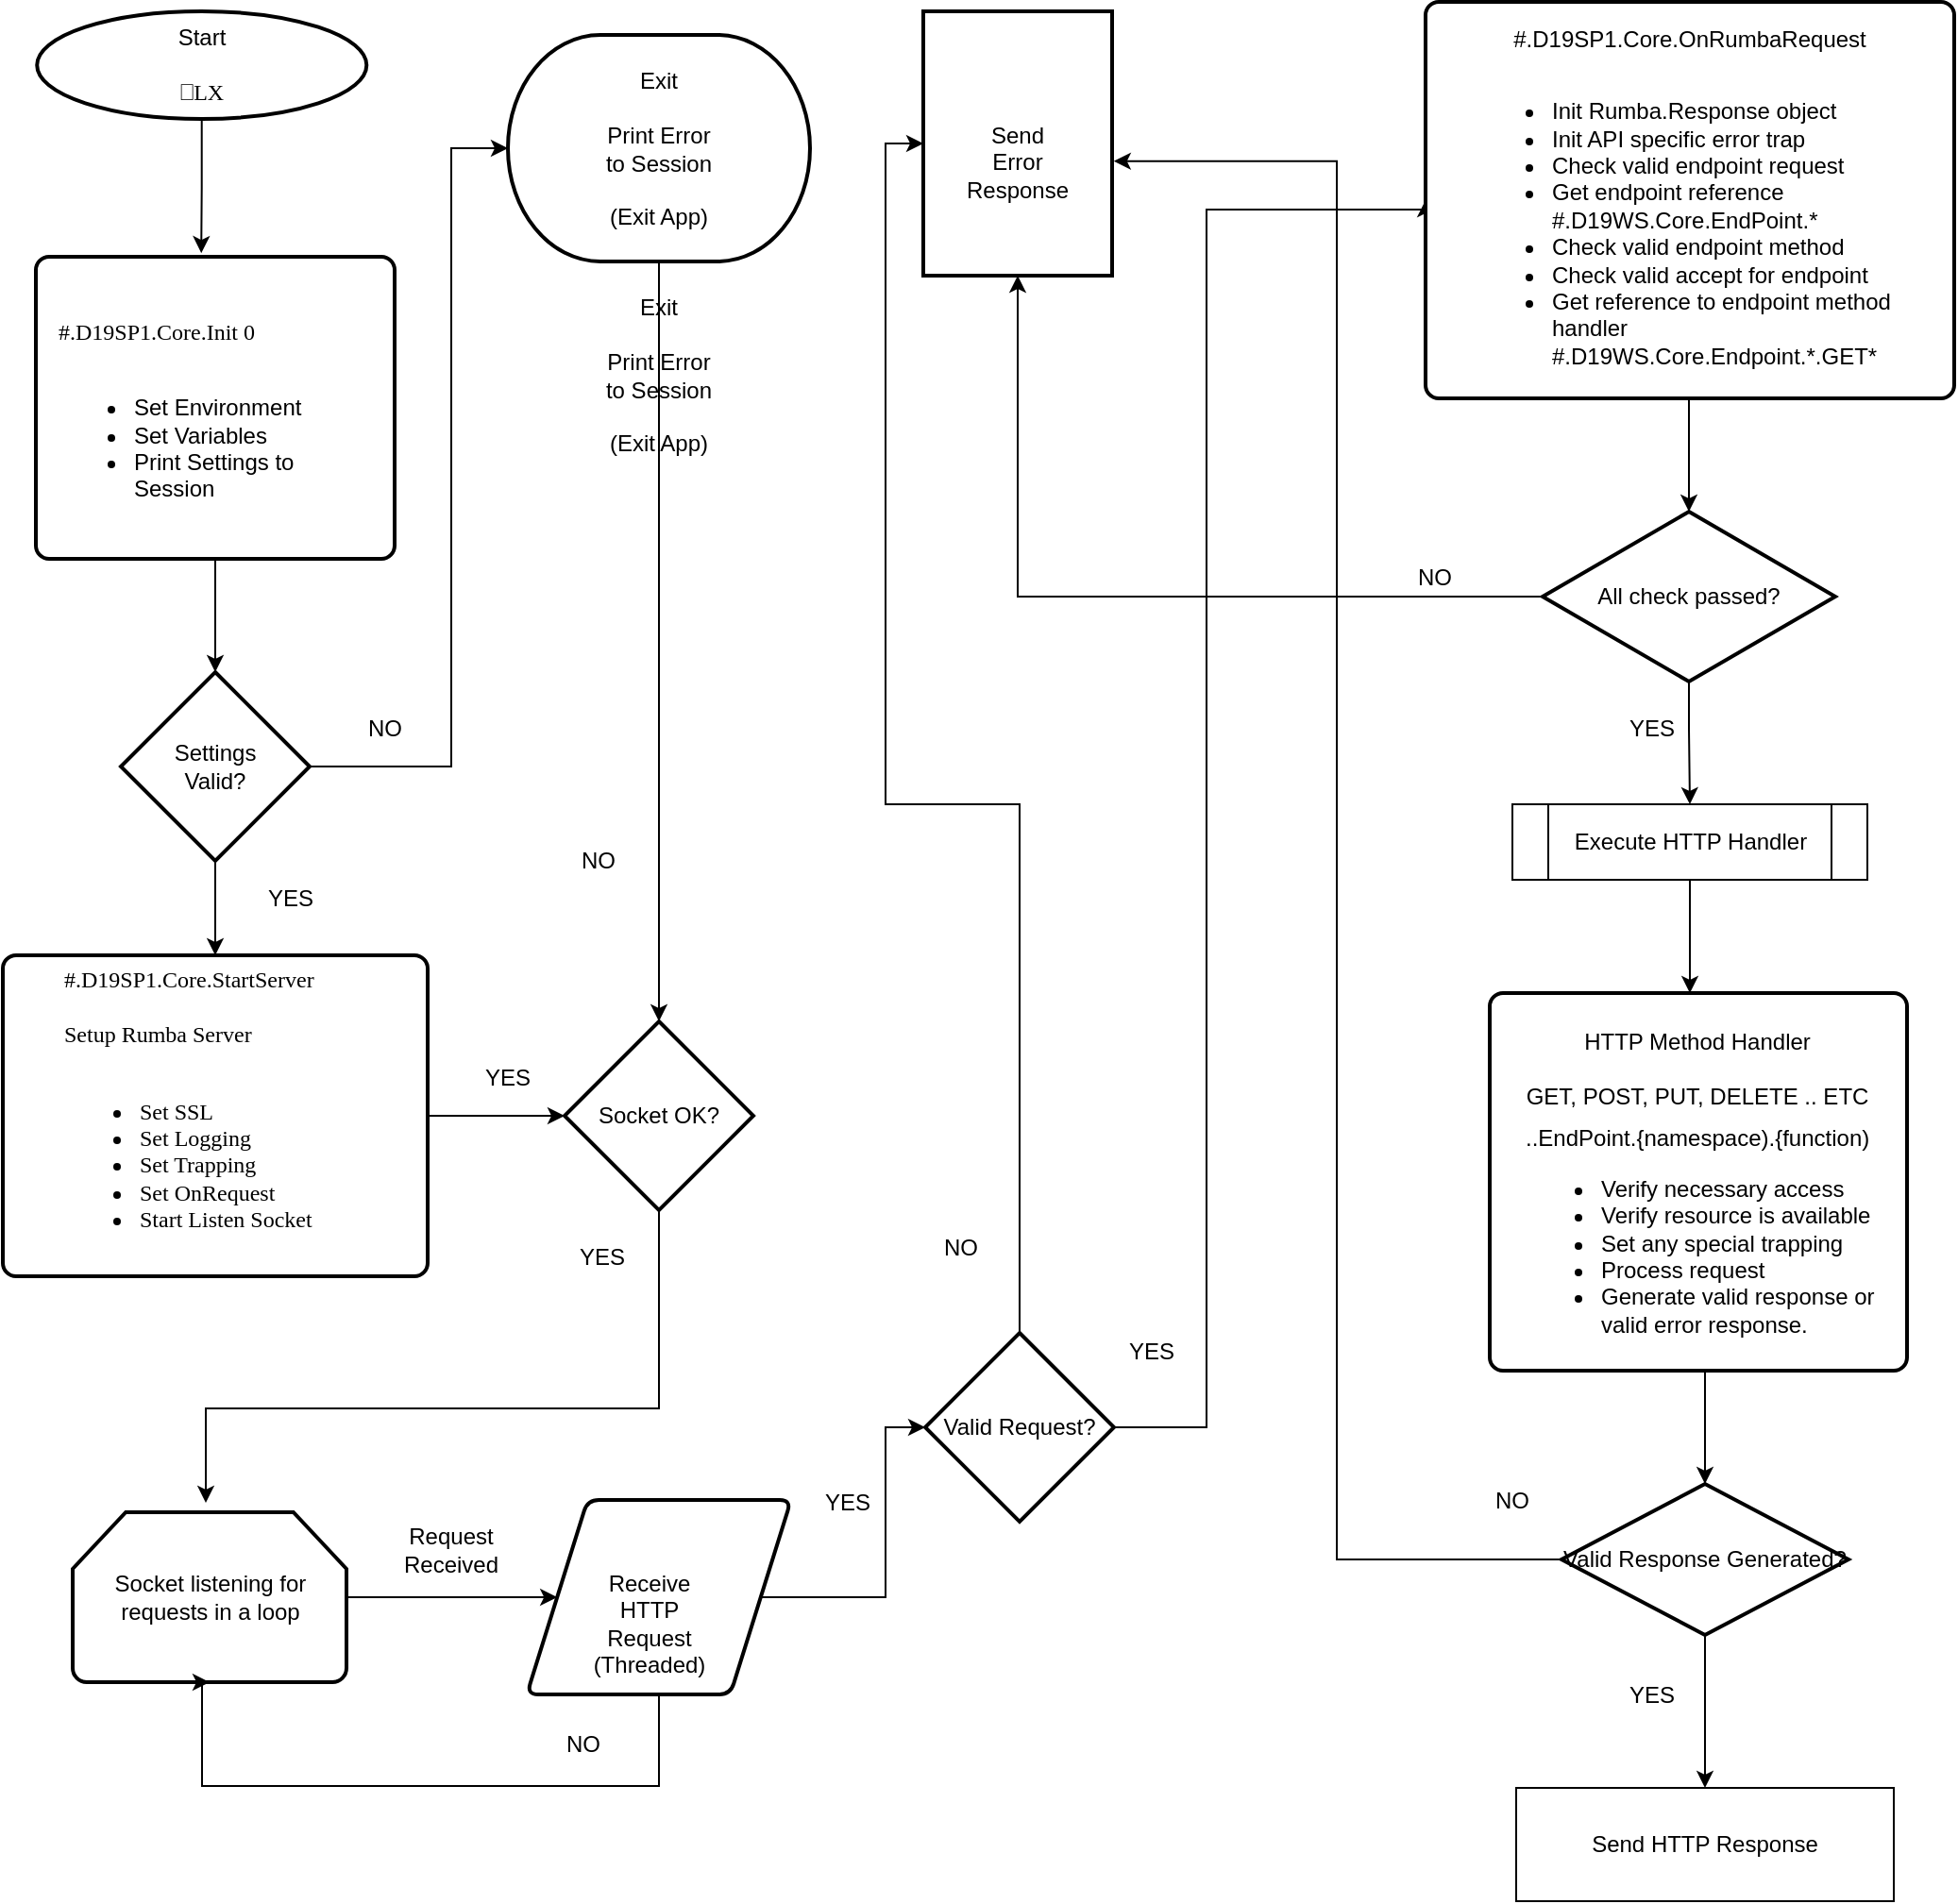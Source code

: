 <mxfile pages="1" version="11.2.6" type="device"><diagram id="DM1cTF0B-I1Bng4toLmh" name="Page-1"><mxGraphModel dx="1527" dy="976" grid="1" gridSize="10" guides="1" tooltips="1" connect="1" arrows="1" fold="1" page="1" pageScale="1" pageWidth="1100" pageHeight="850" math="0" shadow="0"><root><mxCell id="0"/><mxCell id="1" parent="0"/><mxCell id="H2u5IzxLmyah5cNSMY03-26" style="edgeStyle=orthogonalEdgeStyle;rounded=0;orthogonalLoop=1;jettySize=auto;html=1;exitX=0.5;exitY=1;exitDx=0;exitDy=0;exitPerimeter=0;entryX=0.5;entryY=0;entryDx=0;entryDy=0;" parent="1" source="H2u5IzxLmyah5cNSMY03-6" target="H2u5IzxLmyah5cNSMY03-24" edge="1"><mxGeometry relative="1" as="geometry"/></mxCell><mxCell id="H2u5IzxLmyah5cNSMY03-18" value="" style="group" parent="1" vertex="1" connectable="0"><mxGeometry x="300" y="42.5" width="160" height="120" as="geometry"/></mxCell><mxCell id="yEkhbc26tBmDR40aahWK-27" value="" style="edgeStyle=orthogonalEdgeStyle;rounded=0;orthogonalLoop=1;jettySize=auto;html=1;" edge="1" parent="H2u5IzxLmyah5cNSMY03-18" source="yEkhbc26tBmDR40aahWK-11" target="H2u5IzxLmyah5cNSMY03-11"><mxGeometry relative="1" as="geometry"/></mxCell><mxCell id="yEkhbc26tBmDR40aahWK-11" value="Exit&lt;br&gt;&lt;br&gt;Print Error to Session&lt;br&gt;&lt;br&gt;(Exit App)" style="text;html=1;strokeColor=none;fillColor=none;align=center;verticalAlign=middle;whiteSpace=wrap;rounded=0;" vertex="1" parent="H2u5IzxLmyah5cNSMY03-18"><mxGeometry x="48" y="160" width="64" height="40.0" as="geometry"/></mxCell><mxCell id="yEkhbc26tBmDR40aahWK-12" value="" style="group" vertex="1" connectable="0" parent="H2u5IzxLmyah5cNSMY03-18"><mxGeometry width="160" height="120.0" as="geometry"/></mxCell><mxCell id="yEkhbc26tBmDR40aahWK-19" value="" style="group" vertex="1" connectable="0" parent="yEkhbc26tBmDR40aahWK-12"><mxGeometry width="160" height="120.0" as="geometry"/></mxCell><mxCell id="H2u5IzxLmyah5cNSMY03-10" value="" style="strokeWidth=2;html=1;shape=mxgraph.flowchart.terminator;whiteSpace=wrap;" parent="yEkhbc26tBmDR40aahWK-19" vertex="1"><mxGeometry width="160" height="120.0" as="geometry"/></mxCell><mxCell id="H2u5IzxLmyah5cNSMY03-11" value="Exit&lt;br&gt;&lt;br&gt;Print Error to Session&lt;br&gt;&lt;br&gt;(Exit App)" style="text;html=1;strokeColor=none;fillColor=none;align=center;verticalAlign=middle;whiteSpace=wrap;rounded=0;" parent="yEkhbc26tBmDR40aahWK-19" vertex="1"><mxGeometry x="48" y="40.0" width="64" height="40.0" as="geometry"/></mxCell><mxCell id="H2u5IzxLmyah5cNSMY03-20" value="NO" style="text;html=1;strokeColor=none;fillColor=none;align=center;verticalAlign=middle;whiteSpace=wrap;rounded=0;" parent="1" vertex="1"><mxGeometry x="215" y="400" width="40" height="20" as="geometry"/></mxCell><mxCell id="H2u5IzxLmyah5cNSMY03-28" value="" style="group" parent="1" vertex="1" connectable="0"><mxGeometry x="50" y="160" width="190" height="160" as="geometry"/></mxCell><mxCell id="H2u5IzxLmyah5cNSMY03-5" value="" style="rounded=1;whiteSpace=wrap;html=1;absoluteArcSize=1;arcSize=14;strokeWidth=2;" parent="H2u5IzxLmyah5cNSMY03-28" vertex="1"><mxGeometry width="190" height="160" as="geometry"/></mxCell><mxCell id="H2u5IzxLmyah5cNSMY03-9" value="&lt;br style=&quot;font-family: &amp;#34;apl385 unicode&amp;#34; ; white-space: pre&quot;&gt;&lt;span style=&quot;font-family: &amp;#34;apl385 unicode&amp;#34; ; white-space: pre&quot;&gt;#.D19SP1.Core.Init 0&lt;/span&gt;&lt;br&gt;&lt;br&gt;&lt;ul&gt;&lt;li&gt;&lt;span&gt;Set Environment&lt;/span&gt;&lt;/li&gt;&lt;li&gt;Set Variables&lt;/li&gt;&lt;li&gt;Print Settings to Session&lt;/li&gt;&lt;/ul&gt;" style="text;html=1;strokeColor=none;fillColor=none;align=left;verticalAlign=middle;whiteSpace=wrap;rounded=0;" parent="H2u5IzxLmyah5cNSMY03-28" vertex="1"><mxGeometry x="10" y="10" width="170" height="140" as="geometry"/></mxCell><mxCell id="H2u5IzxLmyah5cNSMY03-29" value="" style="group" parent="1" vertex="1" connectable="0"><mxGeometry x="95" y="380" width="100" height="100" as="geometry"/></mxCell><mxCell id="H2u5IzxLmyah5cNSMY03-6" value="" style="strokeWidth=2;html=1;shape=mxgraph.flowchart.decision;whiteSpace=wrap;" parent="H2u5IzxLmyah5cNSMY03-29" vertex="1"><mxGeometry width="100" height="100" as="geometry"/></mxCell><mxCell id="H2u5IzxLmyah5cNSMY03-14" value="Settings Valid?" style="text;html=1;strokeColor=none;fillColor=none;align=center;verticalAlign=middle;whiteSpace=wrap;rounded=0;" parent="H2u5IzxLmyah5cNSMY03-29" vertex="1"><mxGeometry x="30" y="40" width="40" height="20" as="geometry"/></mxCell><mxCell id="H2u5IzxLmyah5cNSMY03-31" style="edgeStyle=orthogonalEdgeStyle;rounded=0;orthogonalLoop=1;jettySize=auto;html=1;exitX=0.5;exitY=1;exitDx=0;exitDy=0;entryX=0.5;entryY=0;entryDx=0;entryDy=0;entryPerimeter=0;" parent="1" source="H2u5IzxLmyah5cNSMY03-5" target="H2u5IzxLmyah5cNSMY03-6" edge="1"><mxGeometry relative="1" as="geometry"/></mxCell><mxCell id="H2u5IzxLmyah5cNSMY03-34" value="YES" style="text;html=1;strokeColor=none;fillColor=none;align=center;verticalAlign=middle;whiteSpace=wrap;rounded=0;" parent="1" vertex="1"><mxGeometry x="165" y="490" width="40" height="20" as="geometry"/></mxCell><mxCell id="H2u5IzxLmyah5cNSMY03-36" value="" style="group" parent="1" vertex="1" connectable="0"><mxGeometry x="32.5" y="530" width="225" height="170" as="geometry"/></mxCell><mxCell id="H2u5IzxLmyah5cNSMY03-24" value="" style="rounded=1;whiteSpace=wrap;html=1;absoluteArcSize=1;arcSize=14;strokeWidth=2;" parent="H2u5IzxLmyah5cNSMY03-36" vertex="1"><mxGeometry width="225" height="170" as="geometry"/></mxCell><mxCell id="H2u5IzxLmyah5cNSMY03-35" value="&lt;code&gt;&lt;br&gt;&lt;span style=&quot;white-space: pre ; font-family: &amp;#34;apl385 unicode&amp;#34;&quot;&gt;#.D19SP1.Core.StartServer&lt;br&gt;&lt;br&gt;Setup Rumba Server &lt;br&gt;&lt;br&gt;&lt;ul&gt;&lt;li&gt;&lt;code&gt;&lt;span style=&quot;white-space: pre ; font-family: &amp;#34;apl385 unicode&amp;#34;&quot;&gt;Set SSL&lt;/span&gt;&lt;/code&gt;&lt;/li&gt;&lt;li&gt;&lt;code&gt;&lt;span style=&quot;white-space: pre ; font-family: &amp;#34;apl385 unicode&amp;#34;&quot;&gt;Set Logging&lt;/span&gt;&lt;/code&gt;&lt;/li&gt;&lt;li&gt;&lt;code&gt;&lt;span style=&quot;white-space: pre ; font-family: &amp;#34;apl385 unicode&amp;#34;&quot;&gt;Set Trapping&lt;/span&gt;&lt;/code&gt;&lt;/li&gt;&lt;li&gt;&lt;code&gt;&lt;span style=&quot;white-space: pre ; font-family: &amp;#34;apl385 unicode&amp;#34;&quot;&gt;Set OnRequest&lt;/span&gt;&lt;/code&gt;&lt;/li&gt;&lt;li&gt;&lt;code&gt;&lt;span style=&quot;white-space: pre ; font-family: &amp;#34;apl385 unicode&amp;#34;&quot;&gt;Start Listen Socket&lt;/span&gt;&lt;/code&gt;&lt;/li&gt;&lt;/ul&gt;&lt;/span&gt;&lt;/code&gt;" style="text;html=1;strokeColor=none;fillColor=none;align=left;verticalAlign=middle;whiteSpace=wrap;rounded=0;" parent="H2u5IzxLmyah5cNSMY03-36" vertex="1"><mxGeometry x="30" y="10" width="160" height="130" as="geometry"/></mxCell><mxCell id="yEkhbc26tBmDR40aahWK-38" style="edgeStyle=orthogonalEdgeStyle;rounded=0;orthogonalLoop=1;jettySize=auto;html=1;" edge="1" parent="1" source="H2u5IzxLmyah5cNSMY03-38"><mxGeometry relative="1" as="geometry"><mxPoint x="140" y="820" as="targetPoint"/><Array as="points"><mxPoint x="380" y="770"/><mxPoint x="140" y="770"/></Array></mxGeometry></mxCell><mxCell id="H2u5IzxLmyah5cNSMY03-38" value="Socket OK?" style="strokeWidth=2;html=1;shape=mxgraph.flowchart.decision;whiteSpace=wrap;" parent="1" vertex="1"><mxGeometry x="330" y="565" width="100" height="100" as="geometry"/></mxCell><mxCell id="H2u5IzxLmyah5cNSMY03-41" value="NO" style="text;html=1;strokeColor=none;fillColor=none;align=center;verticalAlign=middle;whiteSpace=wrap;rounded=0;" parent="1" vertex="1"><mxGeometry x="328" y="470" width="40" height="20" as="geometry"/></mxCell><mxCell id="H2u5IzxLmyah5cNSMY03-50" value="" style="edgeStyle=orthogonalEdgeStyle;rounded=0;orthogonalLoop=1;jettySize=auto;html=1;" parent="1" source="H2u5IzxLmyah5cNSMY03-42" target="H2u5IzxLmyah5cNSMY03-47" edge="1"><mxGeometry relative="1" as="geometry"/></mxCell><mxCell id="H2u5IzxLmyah5cNSMY03-42" value="Socket listening for requests in a loop" style="strokeWidth=2;html=1;shape=mxgraph.flowchart.loop_limit;whiteSpace=wrap;" parent="1" vertex="1"><mxGeometry x="69.5" y="825" width="145" height="90" as="geometry"/></mxCell><mxCell id="H2u5IzxLmyah5cNSMY03-49" value="" style="group" parent="1" vertex="1" connectable="0"><mxGeometry x="310" y="835" width="140" height="103" as="geometry"/></mxCell><mxCell id="H2u5IzxLmyah5cNSMY03-47" value="" style="verticalLabelPosition=bottom;verticalAlign=top;html=1;strokeWidth=2;shape=parallelogram;perimeter=parallelogramPerimeter;whiteSpace=wrap;rounded=1;arcSize=12;size=0.23;" parent="H2u5IzxLmyah5cNSMY03-49" vertex="1"><mxGeometry y="-16.5" width="140" height="103.0" as="geometry"/></mxCell><mxCell id="H2u5IzxLmyah5cNSMY03-48" value="Receive HTTP Request (Threaded)" style="text;html=1;strokeColor=none;fillColor=none;align=center;verticalAlign=middle;whiteSpace=wrap;rounded=0;" parent="H2u5IzxLmyah5cNSMY03-49" vertex="1"><mxGeometry x="45" y="37.947" width="40" height="21.684" as="geometry"/></mxCell><mxCell id="H2u5IzxLmyah5cNSMY03-66" style="edgeStyle=orthogonalEdgeStyle;rounded=0;orthogonalLoop=1;jettySize=auto;html=1;entryX=0;entryY=0.5;entryDx=0;entryDy=0;" parent="1" source="H2u5IzxLmyah5cNSMY03-51" target="H2u5IzxLmyah5cNSMY03-64" edge="1"><mxGeometry relative="1" as="geometry"><Array as="points"><mxPoint x="670" y="780"/><mxPoint x="670" y="135"/><mxPoint x="786" y="135"/></Array></mxGeometry></mxCell><mxCell id="yEkhbc26tBmDR40aahWK-42" style="edgeStyle=orthogonalEdgeStyle;rounded=0;orthogonalLoop=1;jettySize=auto;html=1;exitX=0.5;exitY=0;exitDx=0;exitDy=0;exitPerimeter=0;entryX=0;entryY=0.5;entryDx=0;entryDy=0;" edge="1" parent="1" source="H2u5IzxLmyah5cNSMY03-51" target="H2u5IzxLmyah5cNSMY03-55"><mxGeometry relative="1" as="geometry"/></mxCell><mxCell id="H2u5IzxLmyah5cNSMY03-51" value="Valid Request?" style="strokeWidth=2;html=1;shape=mxgraph.flowchart.decision;whiteSpace=wrap;" parent="1" vertex="1"><mxGeometry x="521" y="730" width="100" height="100" as="geometry"/></mxCell><mxCell id="H2u5IzxLmyah5cNSMY03-52" style="edgeStyle=orthogonalEdgeStyle;rounded=0;orthogonalLoop=1;jettySize=auto;html=1;exitX=1;exitY=0.5;exitDx=0;exitDy=0;entryX=0;entryY=0.5;entryDx=0;entryDy=0;entryPerimeter=0;" parent="1" source="H2u5IzxLmyah5cNSMY03-47" target="H2u5IzxLmyah5cNSMY03-51" edge="1"><mxGeometry relative="1" as="geometry"><mxPoint x="510" y="978" as="targetPoint"/><Array as="points"><mxPoint x="500" y="870"/><mxPoint x="500" y="780"/></Array></mxGeometry></mxCell><mxCell id="H2u5IzxLmyah5cNSMY03-58" value="NO" style="text;html=1;strokeColor=none;fillColor=none;align=center;verticalAlign=middle;whiteSpace=wrap;rounded=0;" parent="1" vertex="1"><mxGeometry x="310" y="938" width="60" height="20" as="geometry"/></mxCell><mxCell id="H2u5IzxLmyah5cNSMY03-72" value="" style="group" parent="1" vertex="1" connectable="0"><mxGeometry x="70" y="30" width="180" height="100" as="geometry"/></mxCell><mxCell id="H2u5IzxLmyah5cNSMY03-27" value="" style="group" parent="H2u5IzxLmyah5cNSMY03-72" vertex="1" connectable="0"><mxGeometry width="160" height="57" as="geometry"/></mxCell><mxCell id="H2u5IzxLmyah5cNSMY03-3" value="" style="strokeWidth=2;html=1;shape=mxgraph.flowchart.start_1;whiteSpace=wrap;" parent="H2u5IzxLmyah5cNSMY03-27" vertex="1"><mxGeometry x="-19.394" width="174.545" height="57.0" as="geometry"/></mxCell><mxCell id="H2u5IzxLmyah5cNSMY03-7" value="Start&lt;br&gt;&lt;code&gt;&lt;br&gt;&lt;span style=&quot;white-space: pre ; font-family: &amp;#34;apl385 unicode&amp;#34;&quot;&gt;⎕LX&lt;/span&gt;&lt;/code&gt;" style="text;html=1;strokeColor=none;fillColor=none;align=center;verticalAlign=middle;whiteSpace=wrap;rounded=0;" parent="H2u5IzxLmyah5cNSMY03-27" vertex="1"><mxGeometry x="43.636" y="23.071" width="48.485" height="10.857" as="geometry"/></mxCell><mxCell id="H2u5IzxLmyah5cNSMY03-79" style="edgeStyle=orthogonalEdgeStyle;rounded=0;orthogonalLoop=1;jettySize=auto;html=1;entryX=0.461;entryY=-0.012;entryDx=0;entryDy=0;entryPerimeter=0;" parent="1" source="H2u5IzxLmyah5cNSMY03-3" target="H2u5IzxLmyah5cNSMY03-5" edge="1"><mxGeometry relative="1" as="geometry"/></mxCell><mxCell id="yEkhbc26tBmDR40aahWK-33" style="edgeStyle=orthogonalEdgeStyle;rounded=0;orthogonalLoop=1;jettySize=auto;html=1;entryX=0.5;entryY=1;entryDx=0;entryDy=0;" edge="1" parent="1" source="H2u5IzxLmyah5cNSMY03-80" target="H2u5IzxLmyah5cNSMY03-55"><mxGeometry relative="1" as="geometry"/></mxCell><mxCell id="H2u5IzxLmyah5cNSMY03-80" value="All check passed?" style="strokeWidth=2;html=1;shape=mxgraph.flowchart.decision;whiteSpace=wrap;" parent="1" vertex="1"><mxGeometry x="848" y="295" width="155" height="90" as="geometry"/></mxCell><mxCell id="H2u5IzxLmyah5cNSMY03-94" style="edgeStyle=orthogonalEdgeStyle;rounded=0;orthogonalLoop=1;jettySize=auto;html=1;entryX=0.5;entryY=0;entryDx=0;entryDy=0;entryPerimeter=0;" parent="1" target="H2u5IzxLmyah5cNSMY03-80" edge="1" source="H2u5IzxLmyah5cNSMY03-70"><mxGeometry relative="1" as="geometry"><mxPoint x="926" y="260" as="sourcePoint"/></mxGeometry></mxCell><mxCell id="H2u5IzxLmyah5cNSMY03-98" value="Send HTTP Response" style="rounded=0;whiteSpace=wrap;html=1;" parent="1" vertex="1"><mxGeometry x="834" y="971" width="200" height="60" as="geometry"/></mxCell><mxCell id="yEkhbc26tBmDR40aahWK-7" value="" style="edgeStyle=orthogonalEdgeStyle;rounded=0;orthogonalLoop=1;jettySize=auto;html=1;" edge="1" parent="1" source="H2u5IzxLmyah5cNSMY03-101" target="H2u5IzxLmyah5cNSMY03-104"><mxGeometry relative="1" as="geometry"><Array as="points"><mxPoint x="926" y="560"/><mxPoint x="926" y="560"/></Array></mxGeometry></mxCell><mxCell id="H2u5IzxLmyah5cNSMY03-101" value="Execute HTTP Handler" style="shape=process;whiteSpace=wrap;html=1;backgroundOutline=1;" parent="1" vertex="1"><mxGeometry x="832" y="450" width="188" height="40" as="geometry"/></mxCell><mxCell id="H2u5IzxLmyah5cNSMY03-106" style="edgeStyle=orthogonalEdgeStyle;rounded=0;orthogonalLoop=1;jettySize=auto;html=1;entryX=0.5;entryY=0;entryDx=0;entryDy=0;entryPerimeter=0;" parent="1" source="H2u5IzxLmyah5cNSMY03-104" target="H2u5IzxLmyah5cNSMY03-105" edge="1"><mxGeometry relative="1" as="geometry"><Array as="points"><mxPoint x="934" y="770"/><mxPoint x="934" y="770"/></Array></mxGeometry></mxCell><mxCell id="yEkhbc26tBmDR40aahWK-17" style="edgeStyle=orthogonalEdgeStyle;rounded=0;orthogonalLoop=1;jettySize=auto;html=1;exitX=0;exitY=0.5;exitDx=0;exitDy=0;exitPerimeter=0;entryX=1.009;entryY=0.567;entryDx=0;entryDy=0;entryPerimeter=0;" edge="1" parent="1" source="H2u5IzxLmyah5cNSMY03-105" target="H2u5IzxLmyah5cNSMY03-55"><mxGeometry relative="1" as="geometry"><Array as="points"><mxPoint x="739" y="850"/><mxPoint x="739" y="109"/></Array></mxGeometry></mxCell><mxCell id="H2u5IzxLmyah5cNSMY03-105" value="Valid Response Generated?" style="strokeWidth=2;html=1;shape=mxgraph.flowchart.decision;whiteSpace=wrap;" parent="1" vertex="1"><mxGeometry x="858" y="810" width="152" height="80" as="geometry"/></mxCell><mxCell id="H2u5IzxLmyah5cNSMY03-108" style="edgeStyle=orthogonalEdgeStyle;rounded=0;orthogonalLoop=1;jettySize=auto;html=1;exitX=0.5;exitY=1;exitDx=0;exitDy=0;exitPerimeter=0;" parent="1" source="H2u5IzxLmyah5cNSMY03-105" target="H2u5IzxLmyah5cNSMY03-105" edge="1"><mxGeometry relative="1" as="geometry"/></mxCell><mxCell id="H2u5IzxLmyah5cNSMY03-115" value="NO" style="text;html=1;strokeColor=none;fillColor=none;align=center;verticalAlign=middle;whiteSpace=wrap;rounded=0;" parent="1" vertex="1"><mxGeometry x="812" y="808.5" width="40" height="20" as="geometry"/></mxCell><mxCell id="KoCbTkZ58xfXFzsxgrPp-1" value="YES" style="text;html=1;strokeColor=none;fillColor=none;align=center;verticalAlign=middle;whiteSpace=wrap;rounded=0;" parent="1" vertex="1"><mxGeometry x="330" y="680" width="40" height="20" as="geometry"/></mxCell><mxCell id="KoCbTkZ58xfXFzsxgrPp-6" style="edgeStyle=orthogonalEdgeStyle;rounded=0;orthogonalLoop=1;jettySize=auto;html=1;exitX=0.5;exitY=1;exitDx=0;exitDy=0;entryX=0.5;entryY=1;entryDx=0;entryDy=0;entryPerimeter=0;" parent="1" source="H2u5IzxLmyah5cNSMY03-47" target="H2u5IzxLmyah5cNSMY03-42" edge="1"><mxGeometry relative="1" as="geometry"><Array as="points"><mxPoint x="380" y="970"/><mxPoint x="138" y="970"/><mxPoint x="138" y="915"/></Array></mxGeometry></mxCell><mxCell id="yEkhbc26tBmDR40aahWK-1" value="" style="group" vertex="1" connectable="0" parent="1"><mxGeometry x="786" y="25" width="280" height="210" as="geometry"/></mxCell><mxCell id="H2u5IzxLmyah5cNSMY03-92" value="" style="group" parent="yEkhbc26tBmDR40aahWK-1" vertex="1" connectable="0"><mxGeometry width="280" height="210" as="geometry"/></mxCell><mxCell id="H2u5IzxLmyah5cNSMY03-64" value="" style="rounded=1;whiteSpace=wrap;html=1;absoluteArcSize=1;arcSize=14;strokeWidth=2;" parent="H2u5IzxLmyah5cNSMY03-92" vertex="1"><mxGeometry width="280" height="210" as="geometry"/></mxCell><mxCell id="H2u5IzxLmyah5cNSMY03-70" value="&lt;ul&gt;&lt;li&gt;Init Rumba.Response object&lt;/li&gt;&lt;li&gt;Init API specific error trap&lt;/li&gt;&lt;li&gt;Check valid endpoint request&lt;/li&gt;&lt;li&gt;Get endpoint reference&lt;br&gt;#.D19WS.Core.EndPoint.*&lt;br&gt;&lt;/li&gt;&lt;li&gt;Check valid endpoint method&lt;/li&gt;&lt;li&gt;Check valid accept for endpoint&lt;/li&gt;&lt;li&gt;Get reference to endpoint method handler&lt;br&gt;#.D19WS.Core.Endpoint.*.GET*&lt;br&gt;&lt;br&gt;&lt;br&gt;&lt;/li&gt;&lt;/ul&gt;" style="text;html=1;strokeColor=none;fillColor=none;align=left;verticalAlign=middle;whiteSpace=wrap;rounded=0;" parent="H2u5IzxLmyah5cNSMY03-92" vertex="1"><mxGeometry x="24.5" y="84.136" width="230" height="106.364" as="geometry"/></mxCell><mxCell id="H2u5IzxLmyah5cNSMY03-69" value="#.D19SP1.Core.OnRumbaRequest" style="text;html=1;strokeColor=none;fillColor=none;align=center;verticalAlign=middle;whiteSpace=wrap;rounded=0;" parent="H2u5IzxLmyah5cNSMY03-92" vertex="1"><mxGeometry x="24.5" y="10" width="230" height="20" as="geometry"/></mxCell><mxCell id="yEkhbc26tBmDR40aahWK-5" value="" style="group" vertex="1" connectable="0" parent="1"><mxGeometry x="885.5" y="400" width="40.5" height="20" as="geometry"/></mxCell><mxCell id="H2u5IzxLmyah5cNSMY03-103" style="edgeStyle=orthogonalEdgeStyle;rounded=0;orthogonalLoop=1;jettySize=auto;html=1;exitX=0.5;exitY=1;exitDx=0;exitDy=0;exitPerimeter=0;entryX=0.5;entryY=0;entryDx=0;entryDy=0;" parent="yEkhbc26tBmDR40aahWK-5" source="H2u5IzxLmyah5cNSMY03-80" target="H2u5IzxLmyah5cNSMY03-101" edge="1"><mxGeometry relative="1" as="geometry"><Array as="points"><mxPoint x="40.5" y="10"/><mxPoint x="40.5" y="10"/></Array></mxGeometry></mxCell><mxCell id="KoCbTkZ58xfXFzsxgrPp-4" value="YES" style="text;html=1;strokeColor=none;fillColor=none;align=center;verticalAlign=middle;whiteSpace=wrap;rounded=0;" parent="yEkhbc26tBmDR40aahWK-5" vertex="1"><mxGeometry width="40" height="20" as="geometry"/></mxCell><mxCell id="yEkhbc26tBmDR40aahWK-6" value="" style="group" vertex="1" connectable="0" parent="1"><mxGeometry x="820" y="550" width="221" height="200" as="geometry"/></mxCell><mxCell id="H2u5IzxLmyah5cNSMY03-118" value="" style="group" parent="yEkhbc26tBmDR40aahWK-6" vertex="1" connectable="0"><mxGeometry width="221" height="200" as="geometry"/></mxCell><mxCell id="H2u5IzxLmyah5cNSMY03-104" value="" style="rounded=1;whiteSpace=wrap;html=1;absoluteArcSize=1;arcSize=14;strokeWidth=2;" parent="H2u5IzxLmyah5cNSMY03-118" vertex="1"><mxGeometry width="221" height="200" as="geometry"/></mxCell><mxCell id="H2u5IzxLmyah5cNSMY03-117" value="HTTP Method Handler&lt;br&gt;&lt;br&gt;GET, POST, PUT, DELETE .. ETC" style="text;html=1;strokeColor=none;fillColor=none;align=center;verticalAlign=middle;whiteSpace=wrap;rounded=0;" parent="H2u5IzxLmyah5cNSMY03-118" vertex="1"><mxGeometry x="16.5" y="30" width="186" height="20" as="geometry"/></mxCell><mxCell id="H2u5IzxLmyah5cNSMY03-119" value="&lt;div&gt;&lt;br&gt;..EndPoint.{namespace).{function)&lt;/div&gt;&lt;ul&gt;&lt;li&gt;Verify necessary access&lt;/li&gt;&lt;li&gt;Verify resource is available&lt;/li&gt;&lt;li&gt;Set any special trapping&lt;/li&gt;&lt;li&gt;Process request&lt;/li&gt;&lt;li&gt;Generate valid response or valid error response.&lt;/li&gt;&lt;/ul&gt;" style="text;html=1;strokeColor=none;fillColor=none;align=left;verticalAlign=middle;whiteSpace=wrap;rounded=0;" parent="H2u5IzxLmyah5cNSMY03-118" vertex="1"><mxGeometry x="17" y="60" width="194" height="130" as="geometry"/></mxCell><mxCell id="yEkhbc26tBmDR40aahWK-9" value="" style="group" vertex="1" connectable="0" parent="1"><mxGeometry x="460" y="810" width="40" height="20" as="geometry"/></mxCell><mxCell id="yEkhbc26tBmDR40aahWK-8" style="edgeStyle=orthogonalEdgeStyle;rounded=0;orthogonalLoop=1;jettySize=auto;html=1;entryX=0.5;entryY=0;entryDx=0;entryDy=0;" edge="1" parent="yEkhbc26tBmDR40aahWK-9" source="H2u5IzxLmyah5cNSMY03-105" target="H2u5IzxLmyah5cNSMY03-98"><mxGeometry relative="1" as="geometry"/></mxCell><mxCell id="H2u5IzxLmyah5cNSMY03-111" value="YES" style="text;html=1;strokeColor=none;fillColor=none;align=center;verticalAlign=middle;whiteSpace=wrap;rounded=0;" parent="yEkhbc26tBmDR40aahWK-9" vertex="1"><mxGeometry width="40" height="20" as="geometry"/></mxCell><mxCell id="yEkhbc26tBmDR40aahWK-14" value="" style="group" vertex="1" connectable="0" parent="1"><mxGeometry x="520" y="30" width="100" height="140" as="geometry"/></mxCell><mxCell id="H2u5IzxLmyah5cNSMY03-71" value="" style="group" parent="yEkhbc26tBmDR40aahWK-14" vertex="1" connectable="0"><mxGeometry width="100" height="140" as="geometry"/></mxCell><mxCell id="H2u5IzxLmyah5cNSMY03-97" value="" style="group" parent="H2u5IzxLmyah5cNSMY03-71" vertex="1" connectable="0"><mxGeometry width="100" height="140" as="geometry"/></mxCell><mxCell id="H2u5IzxLmyah5cNSMY03-55" value="" style="text;html=1;strokeColor=#000000;fillColor=#ffffff;align=center;verticalAlign=middle;whiteSpace=wrap;rounded=0;fontFamily=Helvetica;fontSize=12;fontColor=#000000;strokeWidth=2;" parent="H2u5IzxLmyah5cNSMY03-97" vertex="1"><mxGeometry width="100" height="140" as="geometry"/></mxCell><mxCell id="H2u5IzxLmyah5cNSMY03-56" value="Send Error Response" style="text;html=1;strokeColor=none;fillColor=none;align=center;verticalAlign=middle;whiteSpace=wrap;rounded=0;" parent="H2u5IzxLmyah5cNSMY03-97" vertex="1"><mxGeometry x="25" y="70" width="50" height="20" as="geometry"/></mxCell><mxCell id="yEkhbc26tBmDR40aahWK-16" value="" style="group" vertex="1" connectable="0" parent="1"><mxGeometry x="770.5" y="320" width="40" height="20" as="geometry"/></mxCell><mxCell id="H2u5IzxLmyah5cNSMY03-84" value="NO" style="text;html=1;strokeColor=none;fillColor=none;align=center;verticalAlign=middle;whiteSpace=wrap;rounded=0;" parent="yEkhbc26tBmDR40aahWK-16" vertex="1"><mxGeometry width="40" height="20" as="geometry"/></mxCell><mxCell id="yEkhbc26tBmDR40aahWK-28" style="edgeStyle=orthogonalEdgeStyle;rounded=0;orthogonalLoop=1;jettySize=auto;html=1;entryX=0.5;entryY=0;entryDx=0;entryDy=0;entryPerimeter=0;" edge="1" parent="1" source="H2u5IzxLmyah5cNSMY03-10" target="H2u5IzxLmyah5cNSMY03-38"><mxGeometry relative="1" as="geometry"/></mxCell><mxCell id="yEkhbc26tBmDR40aahWK-29" style="edgeStyle=orthogonalEdgeStyle;rounded=0;orthogonalLoop=1;jettySize=auto;html=1;entryX=0;entryY=0.5;entryDx=0;entryDy=0;entryPerimeter=0;" edge="1" parent="1" source="H2u5IzxLmyah5cNSMY03-6" target="H2u5IzxLmyah5cNSMY03-10"><mxGeometry relative="1" as="geometry"><Array as="points"><mxPoint x="270" y="430"/><mxPoint x="270" y="103"/></Array></mxGeometry></mxCell><mxCell id="yEkhbc26tBmDR40aahWK-36" style="edgeStyle=orthogonalEdgeStyle;rounded=0;orthogonalLoop=1;jettySize=auto;html=1;exitX=1;exitY=0.5;exitDx=0;exitDy=0;entryX=0;entryY=0.5;entryDx=0;entryDy=0;entryPerimeter=0;" edge="1" parent="1" source="H2u5IzxLmyah5cNSMY03-24" target="H2u5IzxLmyah5cNSMY03-38"><mxGeometry relative="1" as="geometry"/></mxCell><mxCell id="yEkhbc26tBmDR40aahWK-40" value="YES" style="text;html=1;strokeColor=none;fillColor=none;align=center;verticalAlign=middle;whiteSpace=wrap;rounded=0;" vertex="1" parent="1"><mxGeometry x="280" y="585" width="40" height="20" as="geometry"/></mxCell><mxCell id="yEkhbc26tBmDR40aahWK-43" value="NO" style="text;html=1;strokeColor=none;fillColor=none;align=center;verticalAlign=middle;whiteSpace=wrap;rounded=0;" vertex="1" parent="1"><mxGeometry x="520" y="675" width="40" height="20" as="geometry"/></mxCell><mxCell id="yEkhbc26tBmDR40aahWK-49" value="YES" style="text;html=1;strokeColor=none;fillColor=none;align=center;verticalAlign=middle;whiteSpace=wrap;rounded=0;" vertex="1" parent="1"><mxGeometry x="621" y="730" width="40" height="20" as="geometry"/></mxCell><mxCell id="yEkhbc26tBmDR40aahWK-50" value="Request&lt;br&gt;Received" style="text;html=1;strokeColor=none;fillColor=none;align=center;verticalAlign=middle;whiteSpace=wrap;rounded=0;" vertex="1" parent="1"><mxGeometry x="240" y="835" width="60" height="20" as="geometry"/></mxCell><mxCell id="yEkhbc26tBmDR40aahWK-51" value="YES" style="text;html=1;strokeColor=none;fillColor=none;align=center;verticalAlign=middle;whiteSpace=wrap;rounded=0;" vertex="1" parent="1"><mxGeometry x="885.5" y="911.5" width="40" height="20" as="geometry"/></mxCell></root></mxGraphModel></diagram></mxfile>